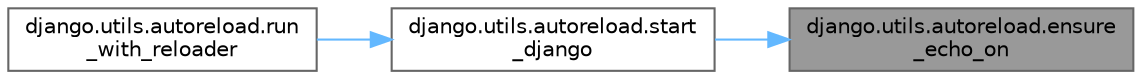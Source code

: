 digraph "django.utils.autoreload.ensure_echo_on"
{
 // LATEX_PDF_SIZE
  bgcolor="transparent";
  edge [fontname=Helvetica,fontsize=10,labelfontname=Helvetica,labelfontsize=10];
  node [fontname=Helvetica,fontsize=10,shape=box,height=0.2,width=0.4];
  rankdir="RL";
  Node1 [id="Node000001",label="django.utils.autoreload.ensure\l_echo_on",height=0.2,width=0.4,color="gray40", fillcolor="grey60", style="filled", fontcolor="black",tooltip=" "];
  Node1 -> Node2 [id="edge1_Node000001_Node000002",dir="back",color="steelblue1",style="solid",tooltip=" "];
  Node2 [id="Node000002",label="django.utils.autoreload.start\l_django",height=0.2,width=0.4,color="grey40", fillcolor="white", style="filled",URL="$namespacedjango_1_1utils_1_1autoreload.html#afa3223f8072efb878a81b53d7214e67b",tooltip=" "];
  Node2 -> Node3 [id="edge2_Node000002_Node000003",dir="back",color="steelblue1",style="solid",tooltip=" "];
  Node3 [id="Node000003",label="django.utils.autoreload.run\l_with_reloader",height=0.2,width=0.4,color="grey40", fillcolor="white", style="filled",URL="$namespacedjango_1_1utils_1_1autoreload.html#a062feba3649c3aa1314a79dd7197233f",tooltip=" "];
}
